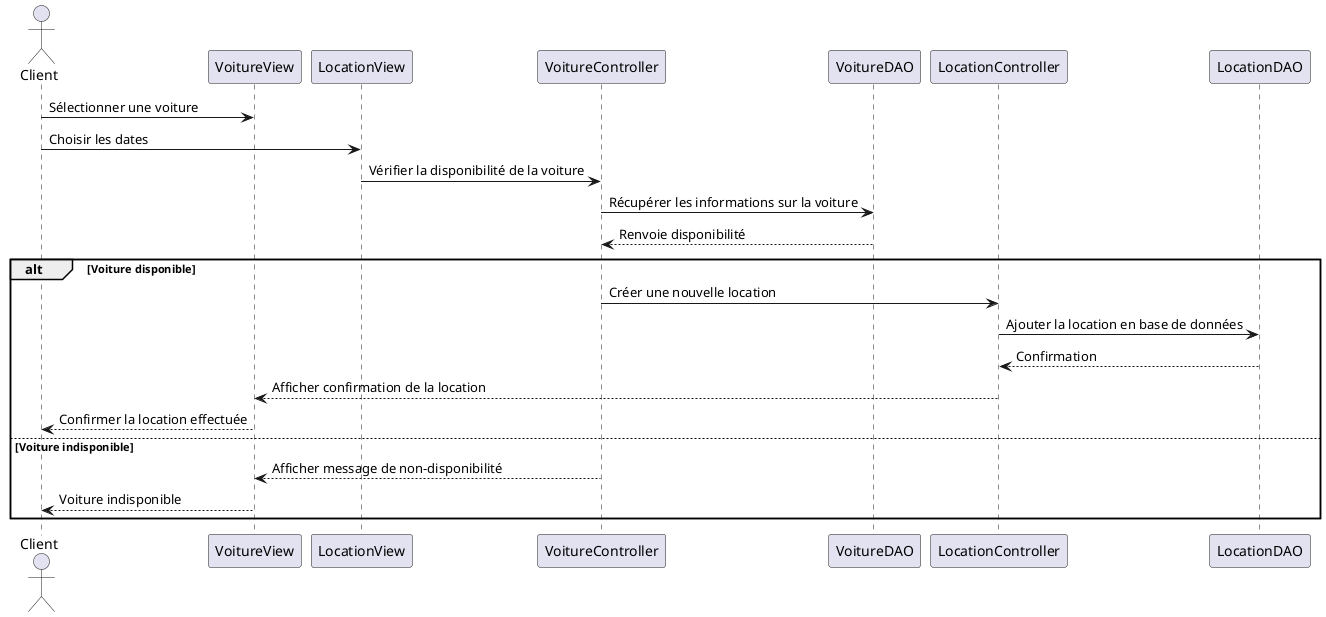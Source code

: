 @startuml
actor Client
Client -> "VoitureView" : Sélectionner une voiture
Client -> "LocationView" : Choisir les dates

"LocationView" -> "VoitureController" : Vérifier la disponibilité de la voiture
"VoitureController" -> "VoitureDAO" : Récupérer les informations sur la voiture
"VoitureDAO" --> "VoitureController" : Renvoie disponibilité

alt Voiture disponible
    "VoitureController" -> "LocationController" : Créer une nouvelle location
    "LocationController" -> "LocationDAO" : Ajouter la location en base de données
    "LocationDAO" --> "LocationController" : Confirmation
    "LocationController" --> "VoitureView" : Afficher confirmation de la location
    "VoitureView" --> Client : Confirmer la location effectuée
else Voiture indisponible
    "VoitureController" --> "VoitureView" : Afficher message de non-disponibilité
    "VoitureView" --> Client : Voiture indisponible
end

@enduml